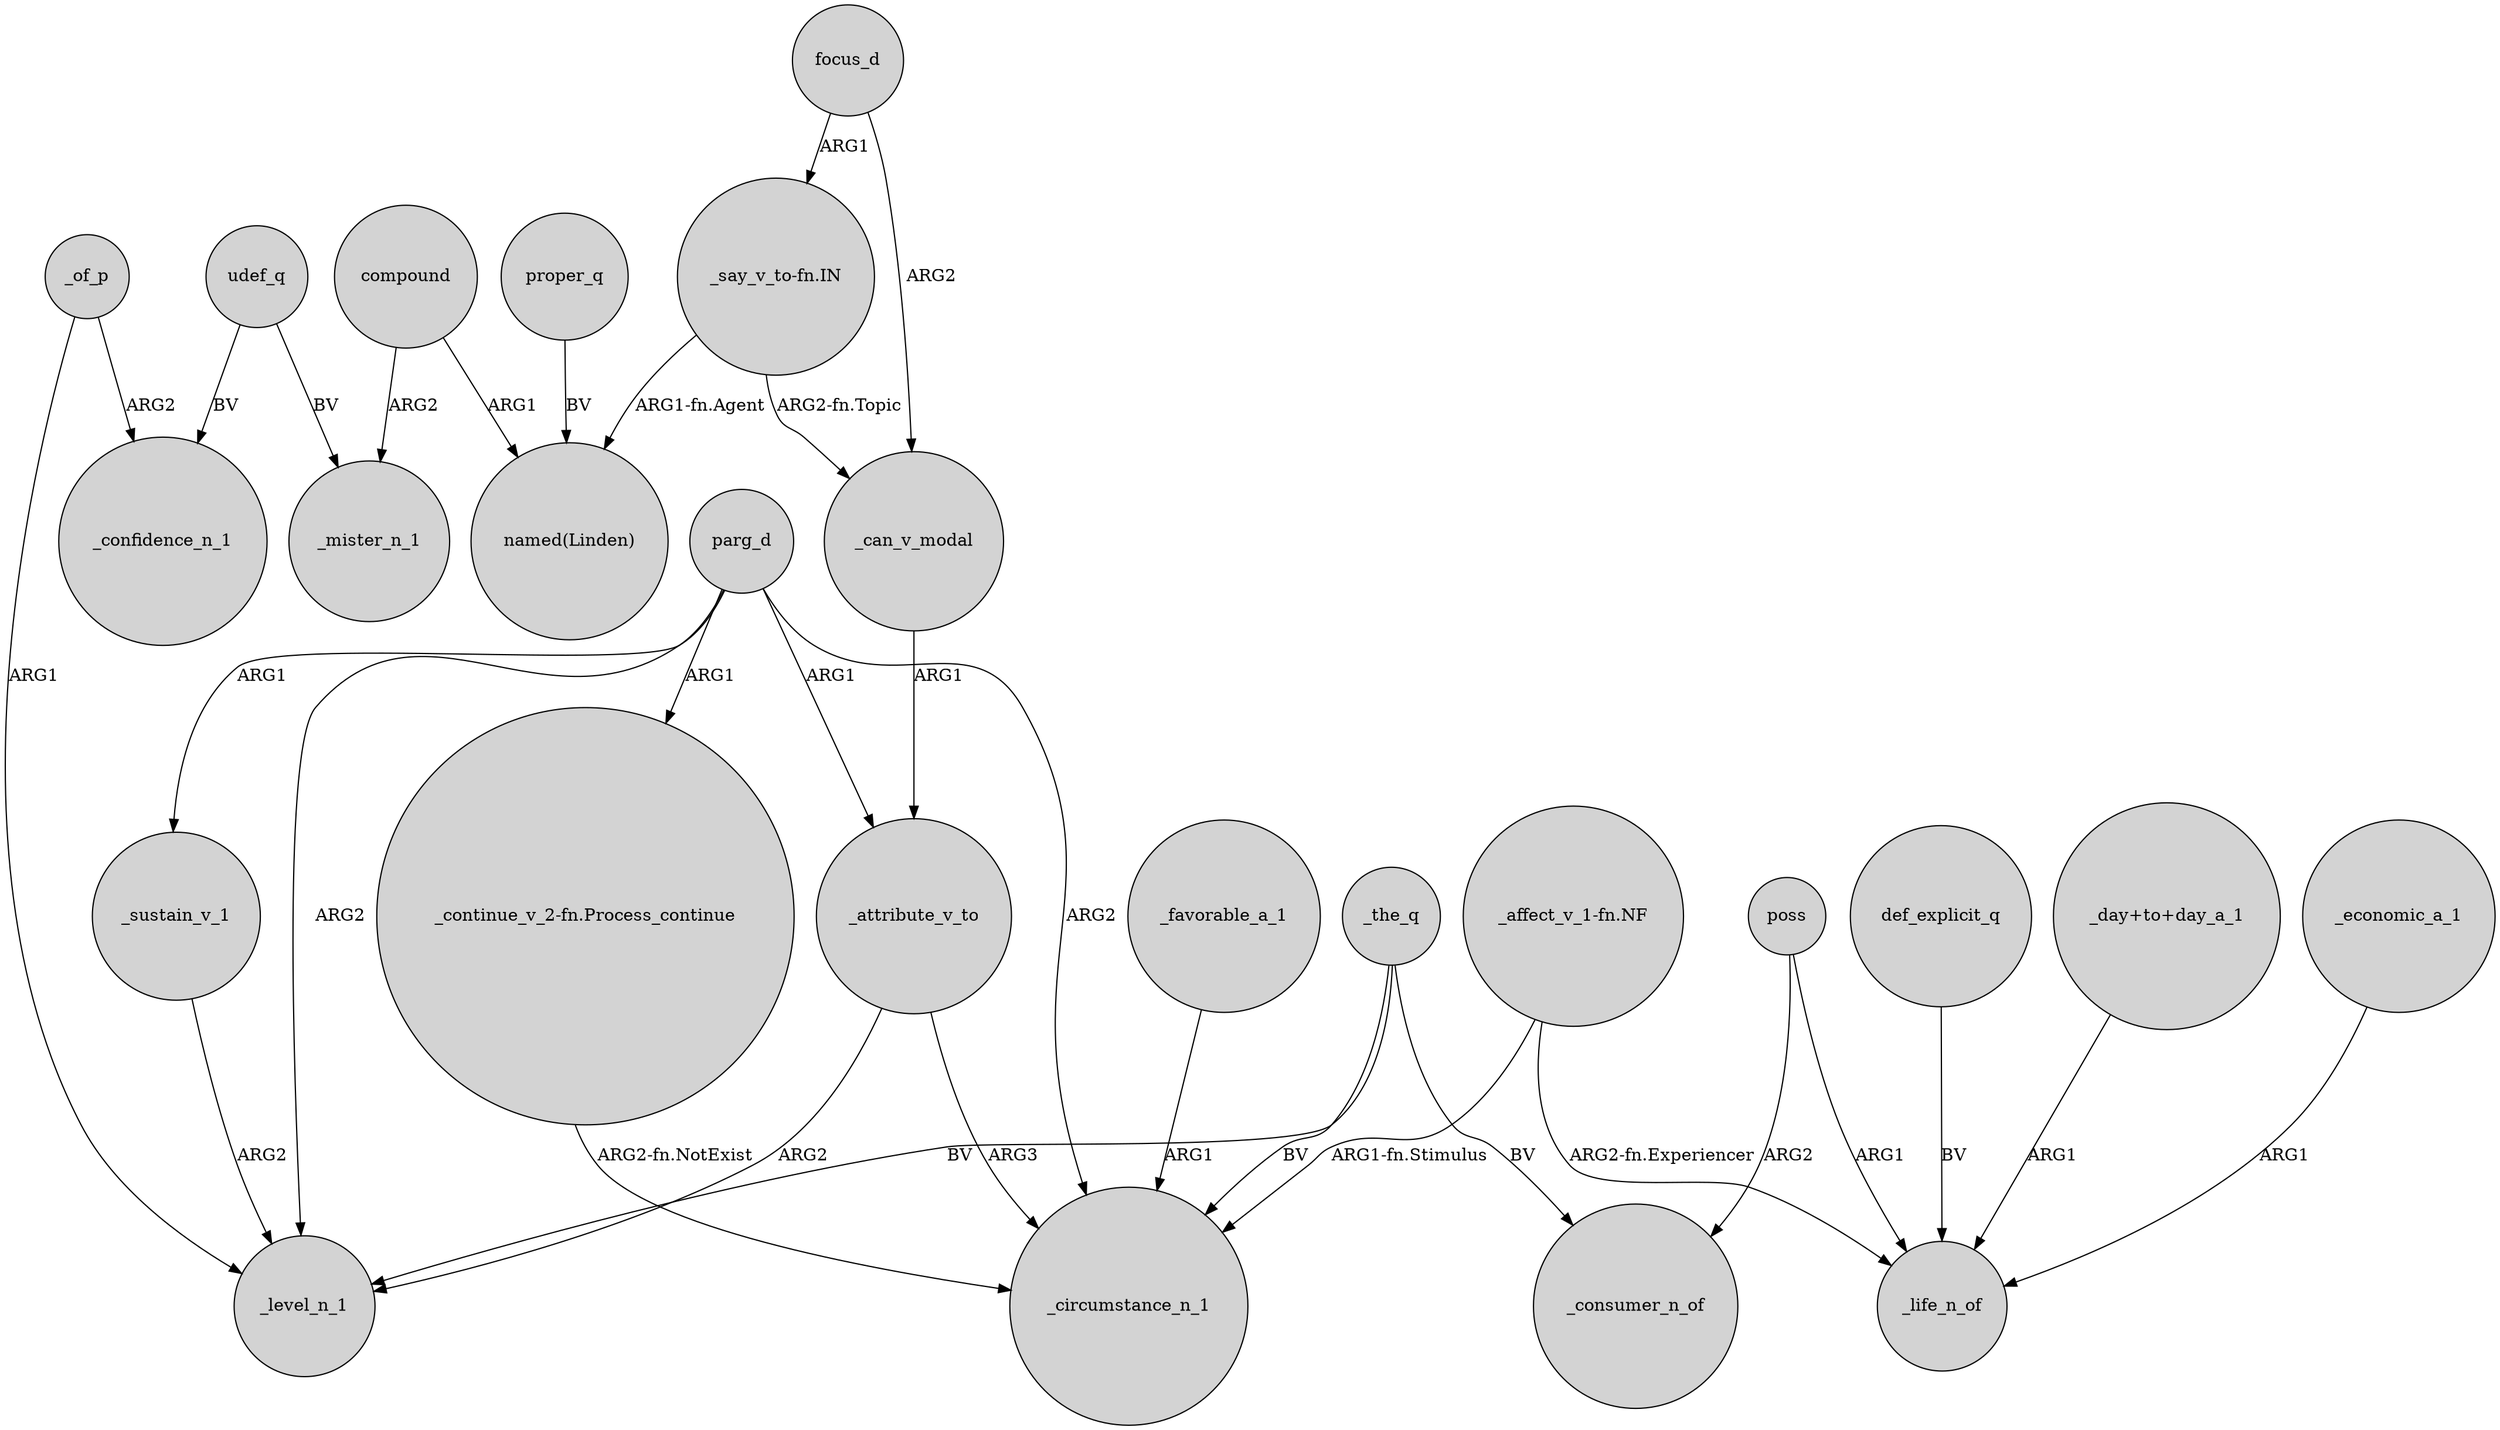 digraph {
	node [shape=circle style=filled]
	_of_p -> _confidence_n_1 [label=ARG2]
	_attribute_v_to -> _level_n_1 [label=ARG2]
	parg_d -> _sustain_v_1 [label=ARG1]
	"_affect_v_1-fn.NF" -> _circumstance_n_1 [label="ARG1-fn.Stimulus"]
	def_explicit_q -> _life_n_of [label=BV]
	compound -> "named(Linden)" [label=ARG1]
	parg_d -> _level_n_1 [label=ARG2]
	parg_d -> _attribute_v_to [label=ARG1]
	parg_d -> _circumstance_n_1 [label=ARG2]
	parg_d -> "_continue_v_2-fn.Process_continue" [label=ARG1]
	_the_q -> _circumstance_n_1 [label=BV]
	compound -> _mister_n_1 [label=ARG2]
	udef_q -> _mister_n_1 [label=BV]
	_the_q -> _level_n_1 [label=BV]
	"_say_v_to-fn.IN" -> "named(Linden)" [label="ARG1-fn.Agent"]
	_attribute_v_to -> _circumstance_n_1 [label=ARG3]
	poss -> _life_n_of [label=ARG1]
	"_affect_v_1-fn.NF" -> _life_n_of [label="ARG2-fn.Experiencer"]
	"_continue_v_2-fn.Process_continue" -> _circumstance_n_1 [label="ARG2-fn.NotExist"]
	_the_q -> _consumer_n_of [label=BV]
	udef_q -> _confidence_n_1 [label=BV]
	_of_p -> _level_n_1 [label=ARG1]
	proper_q -> "named(Linden)" [label=BV]
	_can_v_modal -> _attribute_v_to [label=ARG1]
	_sustain_v_1 -> _level_n_1 [label=ARG2]
	_favorable_a_1 -> _circumstance_n_1 [label=ARG1]
	"_day+to+day_a_1" -> _life_n_of [label=ARG1]
	poss -> _consumer_n_of [label=ARG2]
	_economic_a_1 -> _life_n_of [label=ARG1]
	focus_d -> _can_v_modal [label=ARG2]
	"_say_v_to-fn.IN" -> _can_v_modal [label="ARG2-fn.Topic"]
	focus_d -> "_say_v_to-fn.IN" [label=ARG1]
}
